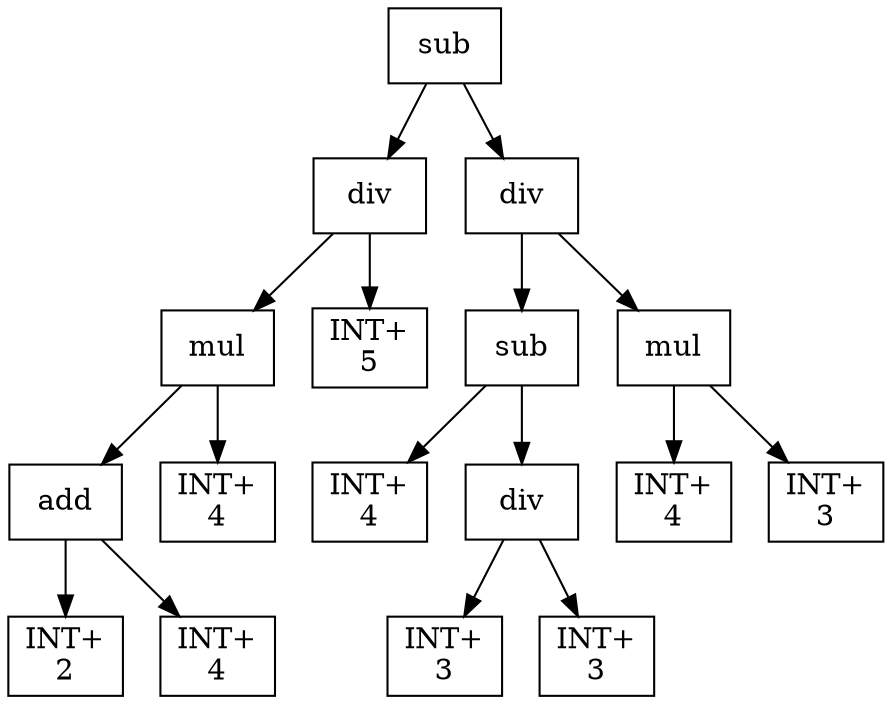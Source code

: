 digraph expr {
  node [shape=box];
  n1 [label="sub"];
  n2 [label="div"];
  n3 [label="mul"];
  n4 [label="add"];
  n5 [label="INT+\n2"];
  n6 [label="INT+\n4"];
  n4 -> n5;
  n4 -> n6;
  n7 [label="INT+\n4"];
  n3 -> n4;
  n3 -> n7;
  n8 [label="INT+\n5"];
  n2 -> n3;
  n2 -> n8;
  n9 [label="div"];
  n10 [label="sub"];
  n11 [label="INT+\n4"];
  n12 [label="div"];
  n13 [label="INT+\n3"];
  n14 [label="INT+\n3"];
  n12 -> n13;
  n12 -> n14;
  n10 -> n11;
  n10 -> n12;
  n15 [label="mul"];
  n16 [label="INT+\n4"];
  n17 [label="INT+\n3"];
  n15 -> n16;
  n15 -> n17;
  n9 -> n10;
  n9 -> n15;
  n1 -> n2;
  n1 -> n9;
}